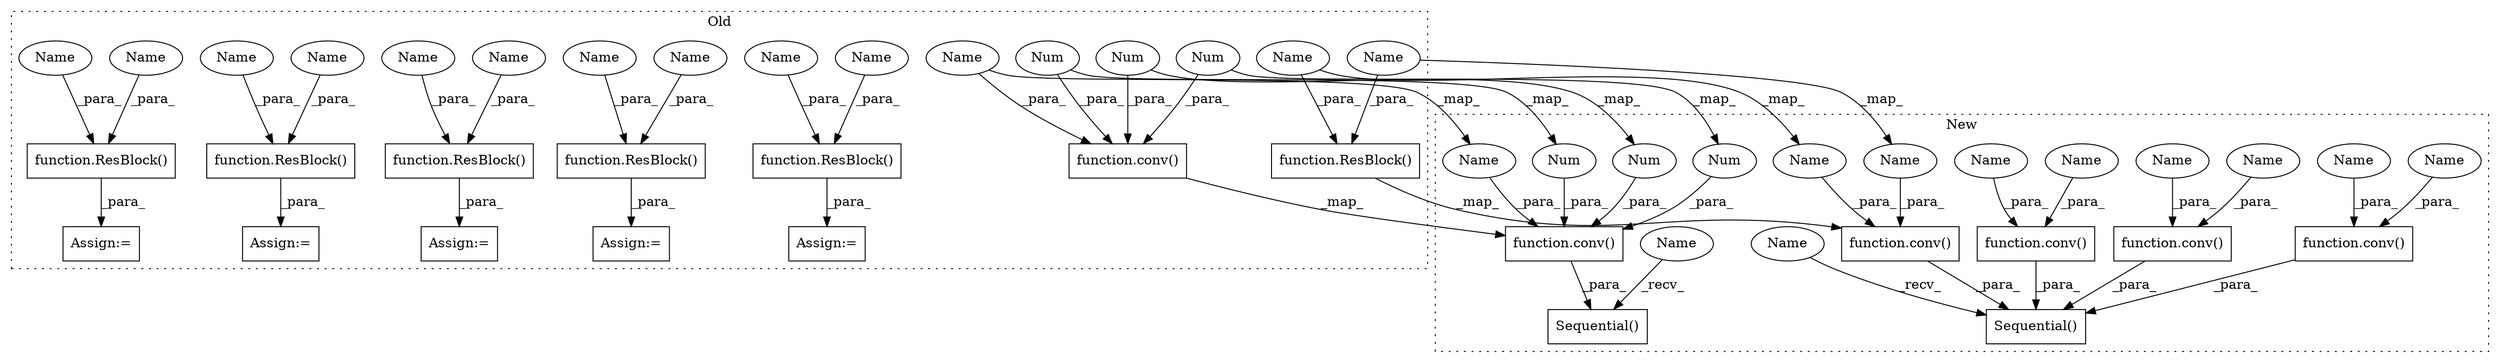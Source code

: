 digraph G {
subgraph cluster0 {
1 [label="function.ResBlock()" a="75" s="2010,2023" l="9,1" shape="box"];
5 [label="function.ResBlock()" a="75" s="2185,2198" l="9,1" shape="box"];
6 [label="Assign:=" a="68" s="2182" l="3" shape="box"];
7 [label="function.ResBlock()" a="75" s="2150,2163" l="9,1" shape="box"];
8 [label="Assign:=" a="68" s="2147" l="3" shape="box"];
9 [label="function.ResBlock()" a="75" s="2115,2128" l="9,1" shape="box"];
10 [label="Assign:=" a="68" s="2112" l="3" shape="box"];
11 [label="function.ResBlock()" a="75" s="2080,2093" l="9,1" shape="box"];
12 [label="Assign:=" a="68" s="2077" l="3" shape="box"];
13 [label="function.ResBlock()" a="75" s="2045,2058" l="9,1" shape="box"];
14 [label="Assign:=" a="68" s="2042" l="3" shape="box"];
17 [label="function.conv()" a="75" s="1962,1988" l="5,1" shape="box"];
19 [label="Num" a="76" s="1984" l="1" shape="ellipse"];
22 [label="Num" a="76" s="1987" l="1" shape="ellipse"];
24 [label="Num" a="76" s="1981" l="1" shape="ellipse"];
35 [label="Name" a="87" s="2194" l="1" shape="ellipse"];
36 [label="Name" a="87" s="2057" l="1" shape="ellipse"];
37 [label="Name" a="87" s="2162" l="1" shape="ellipse"];
38 [label="Name" a="87" s="2197" l="1" shape="ellipse"];
39 [label="Name" a="87" s="2019" l="1" shape="ellipse"];
40 [label="Name" a="87" s="2124" l="1" shape="ellipse"];
41 [label="Name" a="87" s="2159" l="1" shape="ellipse"];
42 [label="Name" a="87" s="2089" l="1" shape="ellipse"];
43 [label="Name" a="87" s="2022" l="1" shape="ellipse"];
44 [label="Name" a="87" s="2092" l="1" shape="ellipse"];
45 [label="Name" a="87" s="2054" l="1" shape="ellipse"];
46 [label="Name" a="87" s="2127" l="1" shape="ellipse"];
47 [label="Name" a="87" s="1978" l="1" shape="ellipse"];
label = "Old";
style="dotted";
}
subgraph cluster1 {
2 [label="function.conv()" a="75" s="1200,1209" l="5,1" shape="box"];
3 [label="Sequential()" a="75" s="1173,1378" l="27,11" shape="box"];
4 [label="function.conv()" a="75" s="1296,1305" l="5,1" shape="box"];
15 [label="Sequential()" a="75" s="1078,1132" l="27,15" shape="box"];
16 [label="function.conv()" a="75" s="1368,1377" l="5,1" shape="box"];
18 [label="function.conv()" a="75" s="1105,1131" l="5,1" shape="box"];
20 [label="Num" a="76" s="1127" l="1" shape="ellipse"];
21 [label="Num" a="76" s="1130" l="1" shape="ellipse"];
23 [label="Num" a="76" s="1124" l="1" shape="ellipse"];
25 [label="function.conv()" a="75" s="1248,1257" l="5,1" shape="box"];
26 [label="Name" a="87" s="1253" l="1" shape="ellipse"];
27 [label="Name" a="87" s="1376" l="1" shape="ellipse"];
28 [label="Name" a="87" s="1208" l="1" shape="ellipse"];
29 [label="Name" a="87" s="1121" l="1" shape="ellipse"];
30 [label="Name" a="87" s="1256" l="1" shape="ellipse"];
31 [label="Name" a="87" s="1373" l="1" shape="ellipse"];
32 [label="Name" a="87" s="1304" l="1" shape="ellipse"];
33 [label="Name" a="87" s="1205" l="1" shape="ellipse"];
34 [label="Name" a="87" s="1301" l="1" shape="ellipse"];
48 [label="Name" a="87" s="1173" l="2" shape="ellipse"];
49 [label="Name" a="87" s="1078" l="2" shape="ellipse"];
label = "New";
style="dotted";
}
1 -> 2 [label="_map_"];
2 -> 3 [label="_para_"];
4 -> 3 [label="_para_"];
5 -> 6 [label="_para_"];
7 -> 8 [label="_para_"];
9 -> 10 [label="_para_"];
11 -> 12 [label="_para_"];
13 -> 14 [label="_para_"];
16 -> 3 [label="_para_"];
17 -> 18 [label="_map_"];
18 -> 15 [label="_para_"];
19 -> 20 [label="_map_"];
19 -> 17 [label="_para_"];
20 -> 18 [label="_para_"];
21 -> 18 [label="_para_"];
22 -> 21 [label="_map_"];
22 -> 17 [label="_para_"];
23 -> 18 [label="_para_"];
24 -> 23 [label="_map_"];
24 -> 17 [label="_para_"];
25 -> 3 [label="_para_"];
26 -> 25 [label="_para_"];
27 -> 16 [label="_para_"];
28 -> 2 [label="_para_"];
29 -> 18 [label="_para_"];
30 -> 25 [label="_para_"];
31 -> 16 [label="_para_"];
32 -> 4 [label="_para_"];
33 -> 2 [label="_para_"];
34 -> 4 [label="_para_"];
35 -> 5 [label="_para_"];
36 -> 13 [label="_para_"];
37 -> 7 [label="_para_"];
38 -> 5 [label="_para_"];
39 -> 33 [label="_map_"];
39 -> 1 [label="_para_"];
40 -> 9 [label="_para_"];
41 -> 7 [label="_para_"];
42 -> 11 [label="_para_"];
43 -> 1 [label="_para_"];
43 -> 28 [label="_map_"];
44 -> 11 [label="_para_"];
45 -> 13 [label="_para_"];
46 -> 9 [label="_para_"];
47 -> 29 [label="_map_"];
47 -> 17 [label="_para_"];
48 -> 3 [label="_recv_"];
49 -> 15 [label="_recv_"];
}